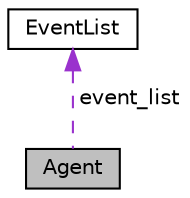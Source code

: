 digraph "Agent"
{
 // LATEX_PDF_SIZE
  edge [fontname="Helvetica",fontsize="10",labelfontname="Helvetica",labelfontsize="10"];
  node [fontname="Helvetica",fontsize="10",shape=record];
  Node1 [label="Agent",height=0.2,width=0.4,color="black", fillcolor="grey75", style="filled", fontcolor="black",tooltip=" "];
  Node2 -> Node1 [dir="back",color="darkorchid3",fontsize="10",style="dashed",label=" event_list" ,fontname="Helvetica"];
  Node2 [label="EventList",height=0.2,width=0.4,color="black", fillcolor="white", style="filled",URL="$d2/de0/classEventList.html",tooltip=" "];
}
